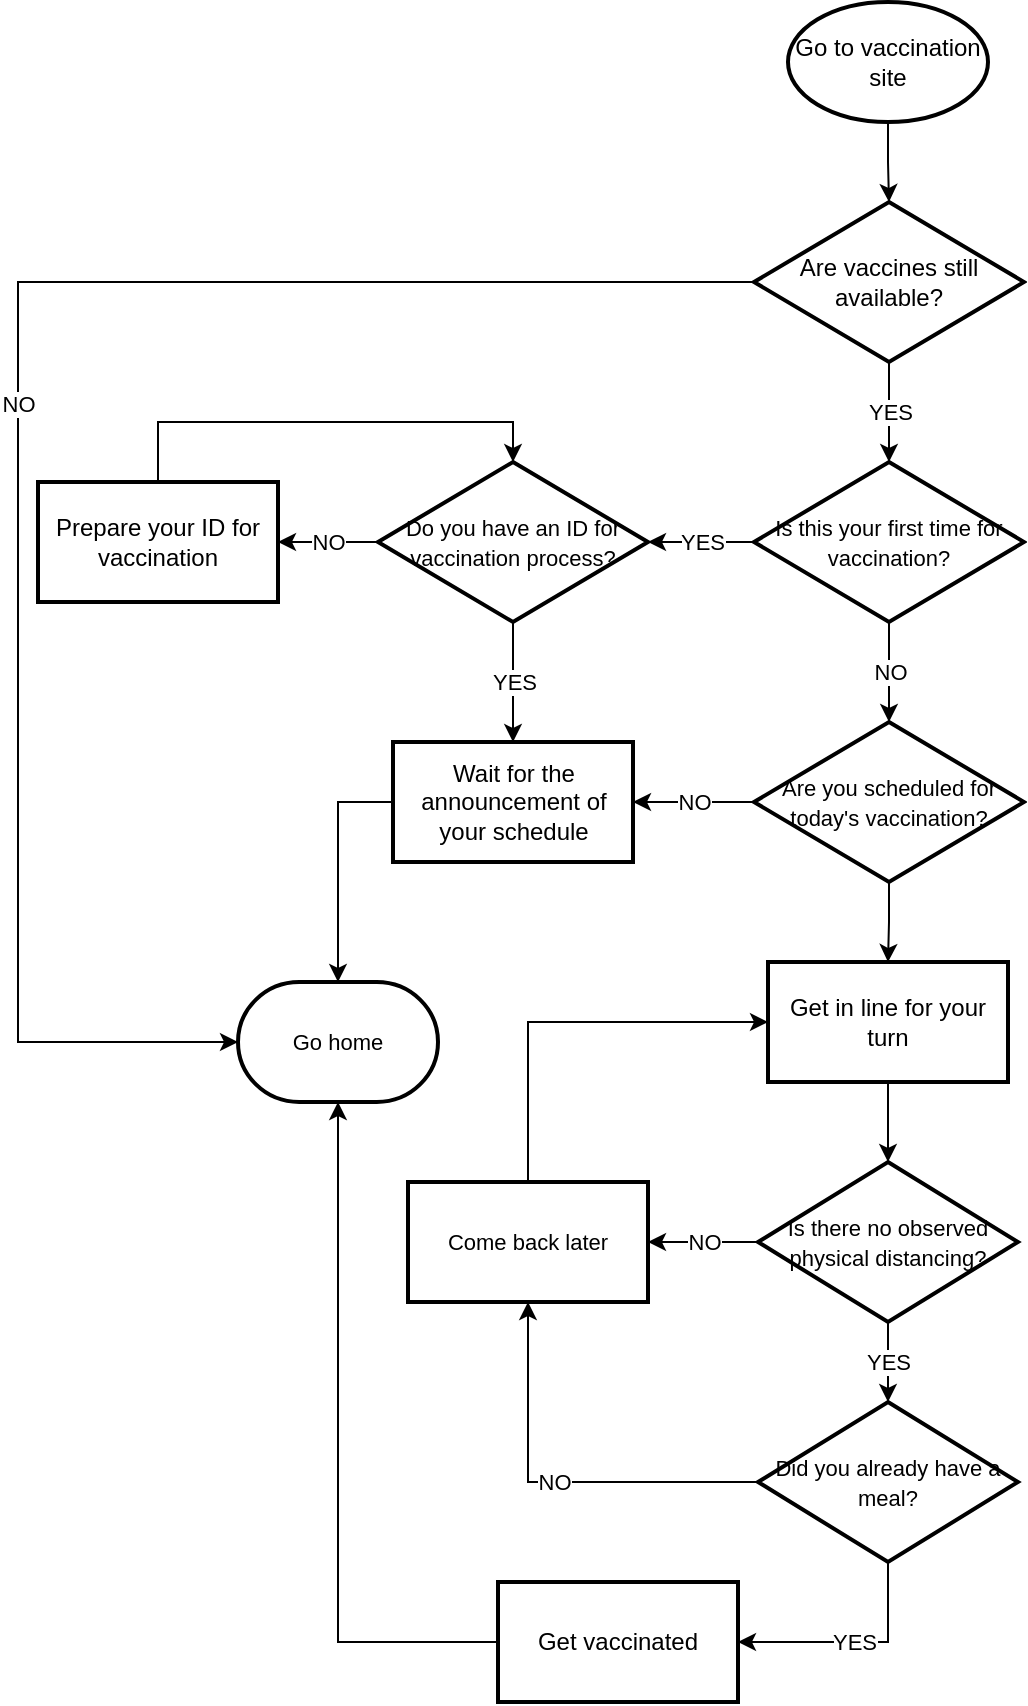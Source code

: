 <mxfile version="20.8.10" type="github"><diagram name="Page-1" id="LrWcgMfSLKKbVMngatSu"><mxGraphModel dx="1828" dy="502" grid="1" gridSize="10" guides="1" tooltips="1" connect="1" arrows="1" fold="1" page="1" pageScale="1" pageWidth="850" pageHeight="1100" math="0" shadow="0"><root><mxCell id="0"/><mxCell id="1" parent="0"/><mxCell id="XQsiyA16X-vpAzr8j3kY-34" value="" style="edgeStyle=orthogonalEdgeStyle;rounded=0;orthogonalLoop=1;jettySize=auto;html=1;fontSize=11;" edge="1" parent="1" source="XQsiyA16X-vpAzr8j3kY-2" target="XQsiyA16X-vpAzr8j3kY-33"><mxGeometry relative="1" as="geometry"/></mxCell><mxCell id="XQsiyA16X-vpAzr8j3kY-2" value="Go to vaccination site" style="strokeWidth=2;html=1;shape=mxgraph.flowchart.start_1;whiteSpace=wrap;" vertex="1" parent="1"><mxGeometry x="375" y="60" width="100" height="60" as="geometry"/></mxCell><mxCell id="XQsiyA16X-vpAzr8j3kY-38" value="YES" style="edgeStyle=orthogonalEdgeStyle;rounded=0;orthogonalLoop=1;jettySize=auto;html=1;fontSize=11;" edge="1" parent="1" source="XQsiyA16X-vpAzr8j3kY-33" target="XQsiyA16X-vpAzr8j3kY-37"><mxGeometry relative="1" as="geometry"/></mxCell><mxCell id="XQsiyA16X-vpAzr8j3kY-53" value="NO" style="edgeStyle=orthogonalEdgeStyle;rounded=0;orthogonalLoop=1;jettySize=auto;html=1;fontSize=11;entryX=0;entryY=0.5;entryDx=0;entryDy=0;entryPerimeter=0;" edge="1" parent="1" source="XQsiyA16X-vpAzr8j3kY-33" target="XQsiyA16X-vpAzr8j3kY-52"><mxGeometry relative="1" as="geometry"><Array as="points"><mxPoint x="-10" y="200"/><mxPoint x="-10" y="580"/></Array></mxGeometry></mxCell><mxCell id="XQsiyA16X-vpAzr8j3kY-33" value="Are vaccines still available?" style="rhombus;whiteSpace=wrap;html=1;strokeWidth=2;" vertex="1" parent="1"><mxGeometry x="358" y="160" width="135" height="80" as="geometry"/></mxCell><mxCell id="XQsiyA16X-vpAzr8j3kY-40" value="YES" style="edgeStyle=orthogonalEdgeStyle;rounded=0;orthogonalLoop=1;jettySize=auto;html=1;fontSize=11;" edge="1" parent="1" source="XQsiyA16X-vpAzr8j3kY-37" target="XQsiyA16X-vpAzr8j3kY-39"><mxGeometry relative="1" as="geometry"/></mxCell><mxCell id="XQsiyA16X-vpAzr8j3kY-42" value="NO" style="edgeStyle=orthogonalEdgeStyle;rounded=0;orthogonalLoop=1;jettySize=auto;html=1;fontSize=11;" edge="1" parent="1" source="XQsiyA16X-vpAzr8j3kY-37" target="XQsiyA16X-vpAzr8j3kY-41"><mxGeometry relative="1" as="geometry"/></mxCell><mxCell id="XQsiyA16X-vpAzr8j3kY-37" value="&lt;font style=&quot;font-size: 11px;&quot;&gt;Is this your first time for vaccination?&lt;/font&gt;" style="rhombus;whiteSpace=wrap;html=1;strokeWidth=2;" vertex="1" parent="1"><mxGeometry x="358" y="290" width="135" height="80" as="geometry"/></mxCell><mxCell id="XQsiyA16X-vpAzr8j3kY-45" value="YES" style="edgeStyle=orthogonalEdgeStyle;rounded=0;orthogonalLoop=1;jettySize=auto;html=1;fontSize=11;" edge="1" parent="1" source="XQsiyA16X-vpAzr8j3kY-39" target="XQsiyA16X-vpAzr8j3kY-43"><mxGeometry relative="1" as="geometry"/></mxCell><mxCell id="XQsiyA16X-vpAzr8j3kY-47" value="NO" style="edgeStyle=orthogonalEdgeStyle;rounded=0;orthogonalLoop=1;jettySize=auto;html=1;fontSize=11;" edge="1" parent="1" source="XQsiyA16X-vpAzr8j3kY-39" target="XQsiyA16X-vpAzr8j3kY-46"><mxGeometry relative="1" as="geometry"/></mxCell><mxCell id="XQsiyA16X-vpAzr8j3kY-39" value="&lt;font style=&quot;font-size: 11px;&quot;&gt;Do you have an ID for vaccination process?&lt;/font&gt;" style="rhombus;whiteSpace=wrap;html=1;strokeWidth=2;" vertex="1" parent="1"><mxGeometry x="170" y="290" width="135" height="80" as="geometry"/></mxCell><mxCell id="XQsiyA16X-vpAzr8j3kY-44" value="NO" style="edgeStyle=orthogonalEdgeStyle;rounded=0;orthogonalLoop=1;jettySize=auto;html=1;fontSize=11;" edge="1" parent="1" source="XQsiyA16X-vpAzr8j3kY-41" target="XQsiyA16X-vpAzr8j3kY-43"><mxGeometry relative="1" as="geometry"/></mxCell><mxCell id="XQsiyA16X-vpAzr8j3kY-56" value="" style="edgeStyle=orthogonalEdgeStyle;rounded=0;orthogonalLoop=1;jettySize=auto;html=1;fontSize=11;" edge="1" parent="1" source="XQsiyA16X-vpAzr8j3kY-41" target="XQsiyA16X-vpAzr8j3kY-55"><mxGeometry relative="1" as="geometry"/></mxCell><mxCell id="XQsiyA16X-vpAzr8j3kY-41" value="&lt;font style=&quot;font-size: 11px;&quot;&gt;Are you scheduled for today's vaccination?&lt;/font&gt;" style="rhombus;whiteSpace=wrap;html=1;strokeWidth=2;" vertex="1" parent="1"><mxGeometry x="358" y="420" width="135" height="80" as="geometry"/></mxCell><mxCell id="XQsiyA16X-vpAzr8j3kY-65" style="edgeStyle=orthogonalEdgeStyle;rounded=0;orthogonalLoop=1;jettySize=auto;html=1;exitX=0;exitY=0.5;exitDx=0;exitDy=0;entryX=0.5;entryY=0;entryDx=0;entryDy=0;entryPerimeter=0;fontSize=11;" edge="1" parent="1" source="XQsiyA16X-vpAzr8j3kY-43" target="XQsiyA16X-vpAzr8j3kY-52"><mxGeometry relative="1" as="geometry"/></mxCell><mxCell id="XQsiyA16X-vpAzr8j3kY-43" value="Wait for the announcement of your schedule" style="whiteSpace=wrap;html=1;strokeWidth=2;" vertex="1" parent="1"><mxGeometry x="177.5" y="430" width="120" height="60" as="geometry"/></mxCell><mxCell id="XQsiyA16X-vpAzr8j3kY-50" style="edgeStyle=orthogonalEdgeStyle;rounded=0;orthogonalLoop=1;jettySize=auto;html=1;exitX=0.5;exitY=0;exitDx=0;exitDy=0;entryX=0.5;entryY=0;entryDx=0;entryDy=0;fontSize=11;" edge="1" parent="1" source="XQsiyA16X-vpAzr8j3kY-46" target="XQsiyA16X-vpAzr8j3kY-39"><mxGeometry relative="1" as="geometry"/></mxCell><mxCell id="XQsiyA16X-vpAzr8j3kY-46" value="Prepare your ID for vaccination" style="whiteSpace=wrap;html=1;strokeWidth=2;" vertex="1" parent="1"><mxGeometry x="1.776e-15" y="300" width="120" height="60" as="geometry"/></mxCell><mxCell id="XQsiyA16X-vpAzr8j3kY-52" value="Go home" style="strokeWidth=2;html=1;shape=mxgraph.flowchart.terminator;whiteSpace=wrap;fontSize=11;" vertex="1" parent="1"><mxGeometry x="100" y="550" width="100" height="60" as="geometry"/></mxCell><mxCell id="XQsiyA16X-vpAzr8j3kY-64" value="" style="edgeStyle=orthogonalEdgeStyle;rounded=0;orthogonalLoop=1;jettySize=auto;html=1;fontSize=11;" edge="1" parent="1" source="XQsiyA16X-vpAzr8j3kY-55" target="XQsiyA16X-vpAzr8j3kY-63"><mxGeometry relative="1" as="geometry"/></mxCell><mxCell id="XQsiyA16X-vpAzr8j3kY-55" value="Get in line for your turn" style="whiteSpace=wrap;html=1;strokeWidth=2;" vertex="1" parent="1"><mxGeometry x="365" y="540" width="120" height="60" as="geometry"/></mxCell><mxCell id="XQsiyA16X-vpAzr8j3kY-67" value="NO" style="edgeStyle=orthogonalEdgeStyle;rounded=0;orthogonalLoop=1;jettySize=auto;html=1;fontSize=11;" edge="1" parent="1" source="XQsiyA16X-vpAzr8j3kY-63" target="XQsiyA16X-vpAzr8j3kY-66"><mxGeometry relative="1" as="geometry"/></mxCell><mxCell id="XQsiyA16X-vpAzr8j3kY-70" value="YES" style="edgeStyle=orthogonalEdgeStyle;rounded=0;orthogonalLoop=1;jettySize=auto;html=1;fontSize=11;" edge="1" parent="1" source="XQsiyA16X-vpAzr8j3kY-63" target="XQsiyA16X-vpAzr8j3kY-69"><mxGeometry relative="1" as="geometry"/></mxCell><mxCell id="XQsiyA16X-vpAzr8j3kY-63" value="&lt;font style=&quot;font-size: 11px;&quot;&gt;Is there no observed physical distancing?&lt;/font&gt;" style="rhombus;whiteSpace=wrap;html=1;strokeWidth=2;" vertex="1" parent="1"><mxGeometry x="360" y="640" width="130" height="80" as="geometry"/></mxCell><mxCell id="XQsiyA16X-vpAzr8j3kY-68" style="edgeStyle=orthogonalEdgeStyle;rounded=0;orthogonalLoop=1;jettySize=auto;html=1;exitX=0.5;exitY=0;exitDx=0;exitDy=0;entryX=0;entryY=0.5;entryDx=0;entryDy=0;fontSize=11;" edge="1" parent="1" source="XQsiyA16X-vpAzr8j3kY-66" target="XQsiyA16X-vpAzr8j3kY-55"><mxGeometry relative="1" as="geometry"/></mxCell><mxCell id="XQsiyA16X-vpAzr8j3kY-66" value="Come back later" style="whiteSpace=wrap;html=1;strokeWidth=2;fontSize=11;" vertex="1" parent="1"><mxGeometry x="185" y="650" width="120" height="60" as="geometry"/></mxCell><mxCell id="XQsiyA16X-vpAzr8j3kY-71" value="NO" style="edgeStyle=orthogonalEdgeStyle;rounded=0;orthogonalLoop=1;jettySize=auto;html=1;exitX=0;exitY=0.5;exitDx=0;exitDy=0;entryX=0.5;entryY=1;entryDx=0;entryDy=0;fontSize=11;" edge="1" parent="1" source="XQsiyA16X-vpAzr8j3kY-69" target="XQsiyA16X-vpAzr8j3kY-66"><mxGeometry relative="1" as="geometry"/></mxCell><mxCell id="XQsiyA16X-vpAzr8j3kY-78" value="YES" style="edgeStyle=orthogonalEdgeStyle;rounded=0;orthogonalLoop=1;jettySize=auto;html=1;exitX=0.5;exitY=1;exitDx=0;exitDy=0;entryX=1;entryY=0.5;entryDx=0;entryDy=0;fontSize=11;" edge="1" parent="1" source="XQsiyA16X-vpAzr8j3kY-69" target="XQsiyA16X-vpAzr8j3kY-75"><mxGeometry relative="1" as="geometry"/></mxCell><mxCell id="XQsiyA16X-vpAzr8j3kY-69" value="&lt;font style=&quot;font-size: 11px;&quot;&gt;Did you already have a meal?&lt;/font&gt;" style="rhombus;whiteSpace=wrap;html=1;strokeWidth=2;" vertex="1" parent="1"><mxGeometry x="360" y="760" width="130" height="80" as="geometry"/></mxCell><mxCell id="XQsiyA16X-vpAzr8j3kY-77" style="edgeStyle=orthogonalEdgeStyle;rounded=0;orthogonalLoop=1;jettySize=auto;html=1;exitX=0;exitY=0.5;exitDx=0;exitDy=0;entryX=0.5;entryY=1;entryDx=0;entryDy=0;entryPerimeter=0;fontSize=11;" edge="1" parent="1" source="XQsiyA16X-vpAzr8j3kY-75" target="XQsiyA16X-vpAzr8j3kY-52"><mxGeometry relative="1" as="geometry"/></mxCell><mxCell id="XQsiyA16X-vpAzr8j3kY-75" value="Get vaccinated" style="whiteSpace=wrap;html=1;strokeWidth=2;" vertex="1" parent="1"><mxGeometry x="230" y="850" width="120" height="60" as="geometry"/></mxCell></root></mxGraphModel></diagram></mxfile>